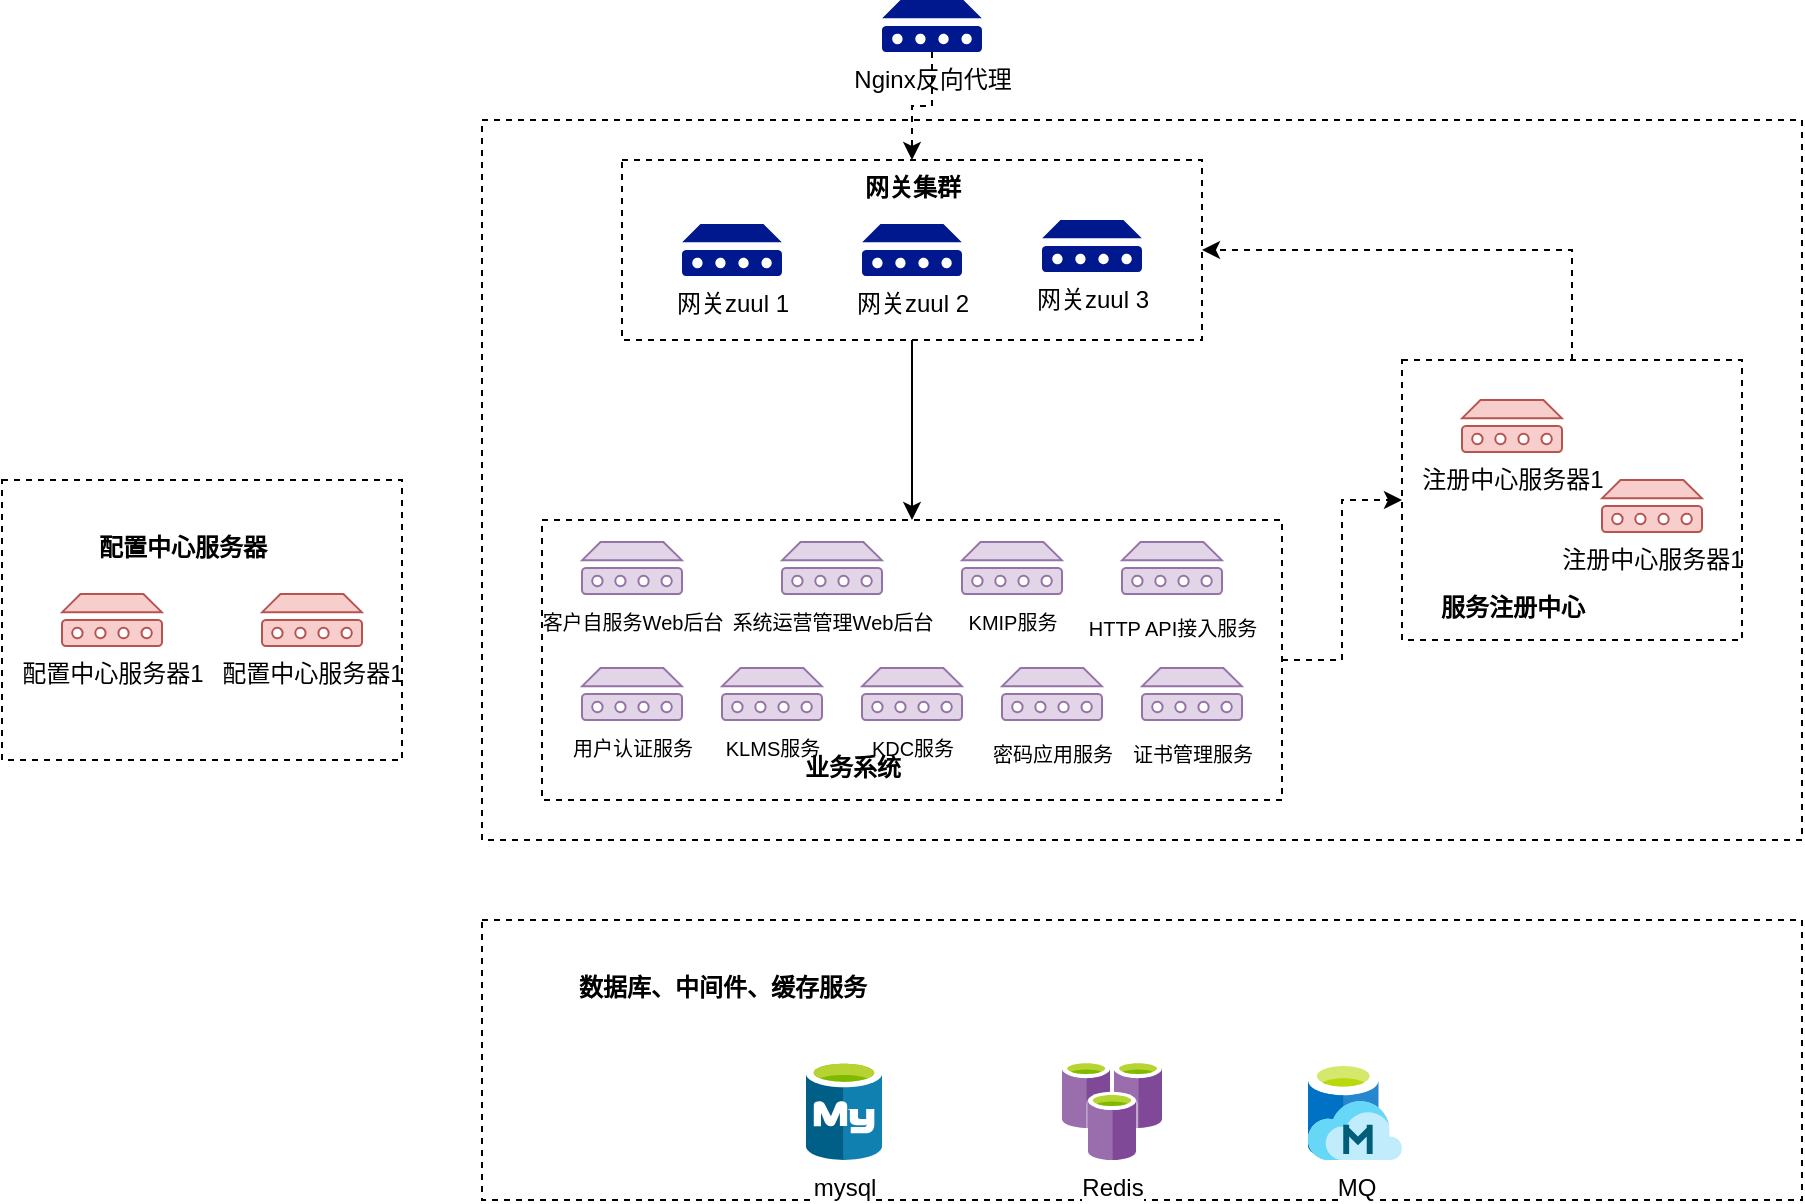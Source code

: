 <mxfile version="14.4.7" type="github">
  <diagram id="9O8iGurEwM00Xgr4C-jm" name="Page-1">
    <mxGraphModel dx="1186" dy="1823" grid="1" gridSize="10" guides="1" tooltips="1" connect="1" arrows="1" fold="1" page="1" pageScale="1" pageWidth="827" pageHeight="1169" math="0" shadow="0">
      <root>
        <mxCell id="0" />
        <mxCell id="1" parent="0" />
        <mxCell id="sZk2TDIeKRRrlAcCxrl2-5" value="" style="rounded=0;whiteSpace=wrap;html=1;dashed=1;" parent="1" vertex="1">
          <mxGeometry x="300" y="40" width="660" height="360" as="geometry" />
        </mxCell>
        <mxCell id="sZk2TDIeKRRrlAcCxrl2-15" style="edgeStyle=orthogonalEdgeStyle;rounded=0;orthogonalLoop=1;jettySize=auto;html=1;entryX=0.5;entryY=0;entryDx=0;entryDy=0;" parent="1" source="sZk2TDIeKRRrlAcCxrl2-13" target="sZk2TDIeKRRrlAcCxrl2-3" edge="1">
          <mxGeometry relative="1" as="geometry" />
        </mxCell>
        <mxCell id="sZk2TDIeKRRrlAcCxrl2-13" value="" style="rounded=0;whiteSpace=wrap;html=1;dashed=1;" parent="1" vertex="1">
          <mxGeometry x="370" y="60" width="290" height="90" as="geometry" />
        </mxCell>
        <mxCell id="sZk2TDIeKRRrlAcCxrl2-7" value="" style="rounded=0;whiteSpace=wrap;html=1;dashed=1;" parent="1" vertex="1">
          <mxGeometry x="300" y="440" width="660" height="140" as="geometry" />
        </mxCell>
        <mxCell id="sZk2TDIeKRRrlAcCxrl2-1" value="" style="rounded=0;whiteSpace=wrap;html=1;dashed=1;" parent="1" vertex="1">
          <mxGeometry x="60" y="220" width="200" height="140" as="geometry" />
        </mxCell>
        <mxCell id="sZk2TDIeKRRrlAcCxrl2-2" value="&lt;font style=&quot;font-size: 12px&quot;&gt;配置中心服务器&lt;/font&gt;" style="text;strokeColor=none;fillColor=none;html=1;fontSize=24;fontStyle=1;verticalAlign=middle;align=center;dashed=1;" parent="1" vertex="1">
          <mxGeometry x="100" y="230" width="100" height="40" as="geometry" />
        </mxCell>
        <mxCell id="sZk2TDIeKRRrlAcCxrl2-16" style="edgeStyle=orthogonalEdgeStyle;rounded=0;orthogonalLoop=1;jettySize=auto;html=1;exitX=1;exitY=0.5;exitDx=0;exitDy=0;dashed=1;" parent="1" source="sZk2TDIeKRRrlAcCxrl2-3" target="sZk2TDIeKRRrlAcCxrl2-9" edge="1">
          <mxGeometry relative="1" as="geometry" />
        </mxCell>
        <mxCell id="sZk2TDIeKRRrlAcCxrl2-3" value="" style="rounded=0;whiteSpace=wrap;html=1;dashed=1;" parent="1" vertex="1">
          <mxGeometry x="330" y="240" width="370" height="140" as="geometry" />
        </mxCell>
        <mxCell id="sZk2TDIeKRRrlAcCxrl2-4" value="&lt;span style=&quot;font-size: 12px&quot;&gt;数据库、中间件、缓存服务&lt;/span&gt;" style="text;strokeColor=none;fillColor=none;html=1;fontSize=24;fontStyle=1;verticalAlign=middle;align=center;dashed=1;" parent="1" vertex="1">
          <mxGeometry x="340" y="450" width="160" height="40" as="geometry" />
        </mxCell>
        <mxCell id="sZk2TDIeKRRrlAcCxrl2-6" value="&lt;span style=&quot;font-size: 12px&quot;&gt;网关集群&lt;/span&gt;" style="text;strokeColor=none;fillColor=none;html=1;fontSize=24;fontStyle=1;verticalAlign=middle;align=center;dashed=1;" parent="1" vertex="1">
          <mxGeometry x="435" y="50" width="160" height="40" as="geometry" />
        </mxCell>
        <mxCell id="sZk2TDIeKRRrlAcCxrl2-8" value="&lt;span style=&quot;font-size: 12px&quot;&gt;业务系统&lt;/span&gt;" style="text;strokeColor=none;fillColor=none;html=1;fontSize=24;fontStyle=1;verticalAlign=middle;align=center;dashed=1;" parent="1" vertex="1">
          <mxGeometry x="405" y="340" width="160" height="40" as="geometry" />
        </mxCell>
        <mxCell id="sZk2TDIeKRRrlAcCxrl2-17" style="edgeStyle=orthogonalEdgeStyle;rounded=0;orthogonalLoop=1;jettySize=auto;html=1;exitX=0.5;exitY=0;exitDx=0;exitDy=0;jumpStyle=none;dashed=1;entryX=1;entryY=0.5;entryDx=0;entryDy=0;" parent="1" source="sZk2TDIeKRRrlAcCxrl2-9" target="sZk2TDIeKRRrlAcCxrl2-13" edge="1">
          <mxGeometry relative="1" as="geometry" />
        </mxCell>
        <mxCell id="sZk2TDIeKRRrlAcCxrl2-9" value="" style="rounded=0;whiteSpace=wrap;html=1;dashed=1;" parent="1" vertex="1">
          <mxGeometry x="760" y="160" width="170" height="140" as="geometry" />
        </mxCell>
        <mxCell id="sZk2TDIeKRRrlAcCxrl2-10" value="&lt;span style=&quot;font-size: 12px&quot;&gt;服务注册中心&lt;/span&gt;" style="text;strokeColor=none;fillColor=none;html=1;fontSize=24;fontStyle=1;verticalAlign=middle;align=center;dashed=1;" parent="1" vertex="1">
          <mxGeometry x="735" y="260" width="160" height="40" as="geometry" />
        </mxCell>
        <mxCell id="yc47rKHp-3bzyUVVMqOh-3" value="mysql" style="aspect=fixed;html=1;points=[];align=center;image;fontSize=12;image=img/lib/mscae/Azure_Database_for_MySQL_servers.svg;dashed=1;" vertex="1" parent="1">
          <mxGeometry x="462" y="510" width="38" height="50" as="geometry" />
        </mxCell>
        <mxCell id="yc47rKHp-3bzyUVVMqOh-5" value="Redis" style="aspect=fixed;html=1;points=[];align=center;image;fontSize=12;image=img/lib/mscae/Azure_Cache_for_Redis.svg;dashed=1;" vertex="1" parent="1">
          <mxGeometry x="590" y="510" width="50" height="50" as="geometry" />
        </mxCell>
        <mxCell id="yc47rKHp-3bzyUVVMqOh-6" value="MQ" style="aspect=fixed;html=1;points=[];align=center;image;fontSize=12;image=img/lib/mscae/Managed_Databases.svg;dashed=1;" vertex="1" parent="1">
          <mxGeometry x="713" y="510" width="47" height="50" as="geometry" />
        </mxCell>
        <mxCell id="yc47rKHp-3bzyUVVMqOh-14" style="edgeStyle=orthogonalEdgeStyle;rounded=0;jumpStyle=none;orthogonalLoop=1;jettySize=auto;html=1;dashed=1;" edge="1" parent="1" source="yc47rKHp-3bzyUVVMqOh-8" target="sZk2TDIeKRRrlAcCxrl2-13">
          <mxGeometry relative="1" as="geometry" />
        </mxCell>
        <mxCell id="yc47rKHp-3bzyUVVMqOh-8" value="Nginx反向代理" style="aspect=fixed;pointerEvents=1;shadow=0;dashed=0;html=1;strokeColor=none;labelPosition=center;verticalLabelPosition=bottom;verticalAlign=top;align=center;fillColor=#00188D;shape=mxgraph.mscae.enterprise.device" vertex="1" parent="1">
          <mxGeometry x="500" y="-20" width="50" height="26" as="geometry" />
        </mxCell>
        <mxCell id="yc47rKHp-3bzyUVVMqOh-9" value="网关zuul 1" style="aspect=fixed;pointerEvents=1;shadow=0;dashed=0;html=1;strokeColor=none;labelPosition=center;verticalLabelPosition=bottom;verticalAlign=top;align=center;fillColor=#00188D;shape=mxgraph.mscae.enterprise.device" vertex="1" parent="1">
          <mxGeometry x="400" y="92" width="50" height="26" as="geometry" />
        </mxCell>
        <mxCell id="yc47rKHp-3bzyUVVMqOh-10" value="网关zuul 2" style="aspect=fixed;pointerEvents=1;shadow=0;dashed=0;html=1;strokeColor=none;labelPosition=center;verticalLabelPosition=bottom;verticalAlign=top;align=center;fillColor=#00188D;shape=mxgraph.mscae.enterprise.device" vertex="1" parent="1">
          <mxGeometry x="490" y="92" width="50" height="26" as="geometry" />
        </mxCell>
        <mxCell id="yc47rKHp-3bzyUVVMqOh-11" value="网关zuul 3" style="aspect=fixed;pointerEvents=1;shadow=0;dashed=0;html=1;strokeColor=none;labelPosition=center;verticalLabelPosition=bottom;verticalAlign=top;align=center;fillColor=#00188D;shape=mxgraph.mscae.enterprise.device" vertex="1" parent="1">
          <mxGeometry x="580" y="90" width="50" height="26" as="geometry" />
        </mxCell>
        <mxCell id="yc47rKHp-3bzyUVVMqOh-16" value="配置中心服务器1" style="aspect=fixed;pointerEvents=1;shadow=0;dashed=0;html=1;strokeColor=#b85450;labelPosition=center;verticalLabelPosition=bottom;verticalAlign=top;align=center;fillColor=#f8cecc;shape=mxgraph.mscae.enterprise.device" vertex="1" parent="1">
          <mxGeometry x="90" y="277" width="50" height="26" as="geometry" />
        </mxCell>
        <mxCell id="yc47rKHp-3bzyUVVMqOh-17" value="配置中心服务器1" style="aspect=fixed;pointerEvents=1;shadow=0;dashed=0;html=1;strokeColor=#b85450;labelPosition=center;verticalLabelPosition=bottom;verticalAlign=top;align=center;fillColor=#f8cecc;shape=mxgraph.mscae.enterprise.device" vertex="1" parent="1">
          <mxGeometry x="190" y="277" width="50" height="26" as="geometry" />
        </mxCell>
        <mxCell id="yc47rKHp-3bzyUVVMqOh-18" value="注册中心服务器1" style="aspect=fixed;pointerEvents=1;shadow=0;dashed=0;html=1;strokeColor=#b85450;labelPosition=center;verticalLabelPosition=bottom;verticalAlign=top;align=center;fillColor=#f8cecc;shape=mxgraph.mscae.enterprise.device" vertex="1" parent="1">
          <mxGeometry x="790" y="180" width="50" height="26" as="geometry" />
        </mxCell>
        <mxCell id="yc47rKHp-3bzyUVVMqOh-19" value="注册中心服务器1" style="aspect=fixed;pointerEvents=1;shadow=0;dashed=0;html=1;strokeColor=#b85450;labelPosition=center;verticalLabelPosition=bottom;verticalAlign=top;align=center;fillColor=#f8cecc;shape=mxgraph.mscae.enterprise.device" vertex="1" parent="1">
          <mxGeometry x="860" y="220" width="50" height="26" as="geometry" />
        </mxCell>
        <mxCell id="yc47rKHp-3bzyUVVMqOh-20" value="&lt;font size=&quot;1&quot;&gt;客户自服务Web后台&lt;/font&gt;" style="aspect=fixed;pointerEvents=1;shadow=0;dashed=0;html=1;strokeColor=#9673a6;labelPosition=center;verticalLabelPosition=bottom;verticalAlign=top;align=center;fillColor=#e1d5e7;shape=mxgraph.mscae.enterprise.device" vertex="1" parent="1">
          <mxGeometry x="350" y="251" width="50" height="26" as="geometry" />
        </mxCell>
        <mxCell id="yc47rKHp-3bzyUVVMqOh-21" value="&lt;p class=&quot;MsoNormal&quot; align=&quot;center&quot; style=&quot;margin: 0pt 0pt 0.0pt ; line-height: 21px ; text-indent: 0pt&quot;&gt;&lt;font style=&quot;font-size: 10px&quot;&gt;HTTP API接入服务&lt;/font&gt;&lt;/p&gt;" style="aspect=fixed;pointerEvents=1;shadow=0;dashed=0;html=1;strokeColor=#9673a6;labelPosition=center;verticalLabelPosition=bottom;verticalAlign=top;align=center;fillColor=#e1d5e7;shape=mxgraph.mscae.enterprise.device" vertex="1" parent="1">
          <mxGeometry x="620" y="251" width="50" height="26" as="geometry" />
        </mxCell>
        <mxCell id="yc47rKHp-3bzyUVVMqOh-22" value="&lt;font size=&quot;1&quot;&gt;系统运营管理Web后台&lt;/font&gt;" style="aspect=fixed;pointerEvents=1;shadow=0;dashed=0;html=1;strokeColor=#9673a6;labelPosition=center;verticalLabelPosition=bottom;verticalAlign=top;align=center;fillColor=#e1d5e7;shape=mxgraph.mscae.enterprise.device" vertex="1" parent="1">
          <mxGeometry x="450" y="251" width="50" height="26" as="geometry" />
        </mxCell>
        <mxCell id="yc47rKHp-3bzyUVVMqOh-23" value="&lt;font size=&quot;1&quot;&gt;KMIP服务&lt;/font&gt;" style="aspect=fixed;pointerEvents=1;shadow=0;dashed=0;html=1;strokeColor=#9673a6;labelPosition=center;verticalLabelPosition=bottom;verticalAlign=top;align=center;fillColor=#e1d5e7;shape=mxgraph.mscae.enterprise.device" vertex="1" parent="1">
          <mxGeometry x="540" y="251" width="50" height="26" as="geometry" />
        </mxCell>
        <mxCell id="yc47rKHp-3bzyUVVMqOh-24" value="&lt;font size=&quot;1&quot;&gt;用户认证服务&lt;/font&gt;" style="aspect=fixed;pointerEvents=1;shadow=0;dashed=0;html=1;strokeColor=#9673a6;labelPosition=center;verticalLabelPosition=bottom;verticalAlign=top;align=center;fillColor=#e1d5e7;shape=mxgraph.mscae.enterprise.device" vertex="1" parent="1">
          <mxGeometry x="350" y="314" width="50" height="26" as="geometry" />
        </mxCell>
        <mxCell id="yc47rKHp-3bzyUVVMqOh-25" value="&lt;p class=&quot;MsoNormal&quot; align=&quot;center&quot; style=&quot;margin: 0pt 0pt 0.0pt ; line-height: 21px ; text-indent: 0pt&quot;&gt;&lt;font size=&quot;1&quot;&gt;密码应用服务&lt;/font&gt;&lt;/p&gt;" style="aspect=fixed;pointerEvents=1;shadow=0;dashed=0;html=1;strokeColor=#9673a6;labelPosition=center;verticalLabelPosition=bottom;verticalAlign=top;align=center;fillColor=#e1d5e7;shape=mxgraph.mscae.enterprise.device" vertex="1" parent="1">
          <mxGeometry x="560" y="314" width="50" height="26" as="geometry" />
        </mxCell>
        <mxCell id="yc47rKHp-3bzyUVVMqOh-26" value="&lt;font size=&quot;1&quot;&gt;KLMS服务&lt;/font&gt;" style="aspect=fixed;pointerEvents=1;shadow=0;dashed=0;html=1;strokeColor=#9673a6;labelPosition=center;verticalLabelPosition=bottom;verticalAlign=top;align=center;fillColor=#e1d5e7;shape=mxgraph.mscae.enterprise.device" vertex="1" parent="1">
          <mxGeometry x="420" y="314" width="50" height="26" as="geometry" />
        </mxCell>
        <mxCell id="yc47rKHp-3bzyUVVMqOh-27" value="&lt;font size=&quot;1&quot;&gt;KDC服务&lt;/font&gt;" style="aspect=fixed;pointerEvents=1;shadow=0;dashed=0;html=1;strokeColor=#9673a6;labelPosition=center;verticalLabelPosition=bottom;verticalAlign=top;align=center;fillColor=#e1d5e7;shape=mxgraph.mscae.enterprise.device" vertex="1" parent="1">
          <mxGeometry x="490" y="314" width="50" height="26" as="geometry" />
        </mxCell>
        <mxCell id="yc47rKHp-3bzyUVVMqOh-28" value="&lt;p class=&quot;MsoNormal&quot; align=&quot;center&quot; style=&quot;margin: 0pt 0pt 0.0pt ; line-height: 21px ; text-indent: 0pt&quot;&gt;&lt;font size=&quot;1&quot;&gt;证书管理服务&lt;/font&gt;&lt;/p&gt;" style="aspect=fixed;pointerEvents=1;shadow=0;dashed=0;html=1;strokeColor=#9673a6;labelPosition=center;verticalLabelPosition=bottom;verticalAlign=top;align=center;fillColor=#e1d5e7;shape=mxgraph.mscae.enterprise.device" vertex="1" parent="1">
          <mxGeometry x="630" y="314" width="50" height="26" as="geometry" />
        </mxCell>
      </root>
    </mxGraphModel>
  </diagram>
</mxfile>
